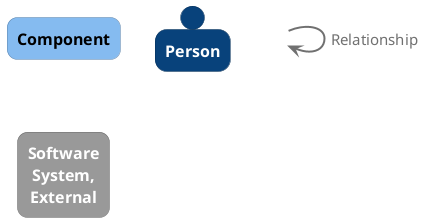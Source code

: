 @startuml
set separator none

skinparam {
  shadowing false
  arrowFontSize 15
  defaultTextAlignment center
  wrapWidth 100
  maxMessageSize 100
  defaultFontName "Arial"
}
hide stereotype

skinparam rectangle<<_transparent>> {
  BorderColor transparent
  BackgroundColor transparent
  FontColor transparent
}

skinparam rectangle<<1>> {
  BackgroundColor #85bbf0
  FontColor #000000
  BorderColor #5d82a8
  roundCorner 20
}
rectangle "==Component" <<1>>

skinparam person<<2>> {
  BackgroundColor #08427b
  FontColor #ffffff
  BorderColor #052e56
}
person "==Person" <<2>>

skinparam rectangle<<3>> {
  BackgroundColor #999999
  FontColor #ffffff
  BorderColor #6b6b6b
  roundCorner 20
}
rectangle "==Software System, External" <<3>>

rectangle "." <<_transparent>> as 4
4 -[#707070,thickness=2]-> 4 : "<color:#707070>Relationship"


@enduml